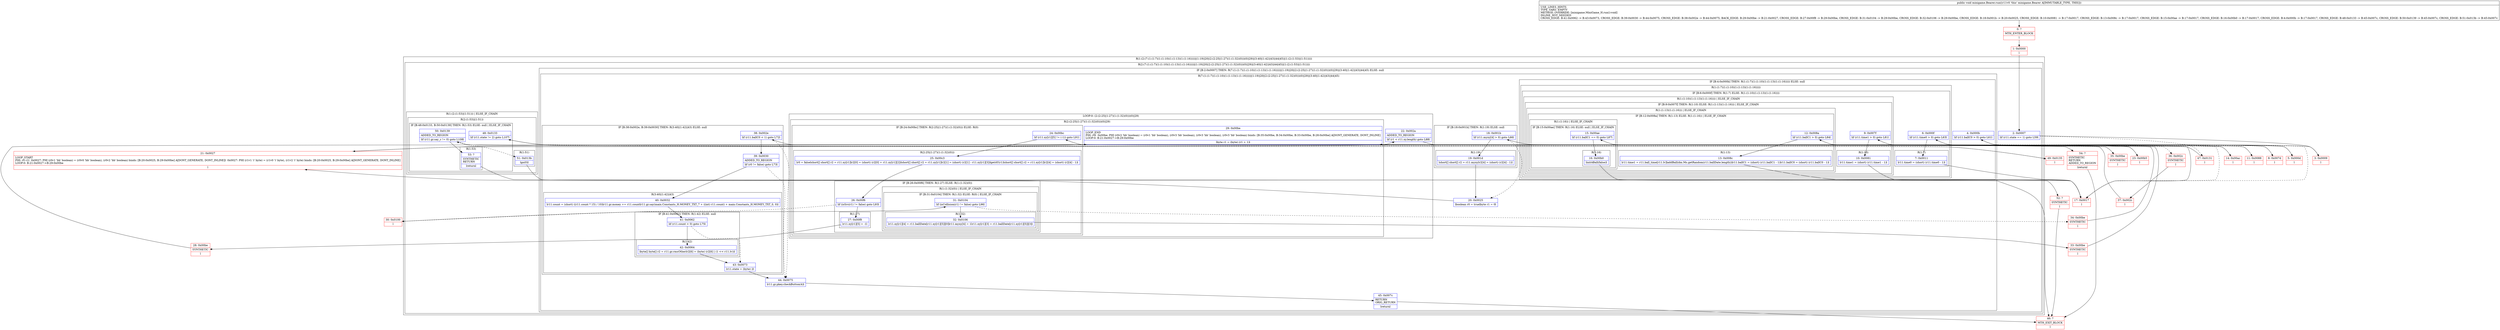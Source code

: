 digraph "CFG forminigame.Bearer.run()V" {
subgraph cluster_Region_1244561021 {
label = "R(1:(2:(7:(1:(1:7)(1:(1:10)(1:(1:13)(1:(1:16)))))|(1:19)|20|(2:(2:25|(1:27)(1:(1:32)(0)))(0)|29)|(3:40|(1:42)|43)|44|45)|(1:(2:(1:53)|(1:51)))))";
node [shape=record,color=blue];
subgraph cluster_Region_1752930168 {
label = "R(2:(7:(1:(1:7)(1:(1:10)(1:(1:13)(1:(1:16)))))|(1:19)|20|(2:(2:25|(1:27)(1:(1:32)(0)))(0)|29)|(3:40|(1:42)|43)|44|45)|(1:(2:(1:53)|(1:51))))";
node [shape=record,color=blue];
subgraph cluster_IfRegion_939971471 {
label = "IF [B:2:0x0007] THEN: R(7:(1:(1:7)(1:(1:10)(1:(1:13)(1:(1:16)))))|(1:19)|20|(2:(2:25|(1:27)(1:(1:32)(0)))(0)|29)|(3:40|(1:42)|43)|44|45) ELSE: null";
node [shape=record,color=blue];
Node_2 [shape=record,label="{2\:\ 0x0007|lif (r11.state == 1) goto L59l}"];
subgraph cluster_Region_1352118565 {
label = "R(7:(1:(1:7)(1:(1:10)(1:(1:13)(1:(1:16)))))|(1:19)|20|(2:(2:25|(1:27)(1:(1:32)(0)))(0)|29)|(3:40|(1:42)|43)|44|45)";
node [shape=record,color=blue];
subgraph cluster_IfRegion_427513307 {
label = "IF [B:4:0x000b] THEN: R(1:(1:7)(1:(1:10)(1:(1:13)(1:(1:16))))) ELSE: null";
node [shape=record,color=blue];
Node_4 [shape=record,label="{4\:\ 0x000b|lif (r11.ballC0 \> 0) goto L61l}"];
subgraph cluster_Region_538905887 {
label = "R(1:(1:7)(1:(1:10)(1:(1:13)(1:(1:16)))))";
node [shape=record,color=blue];
subgraph cluster_IfRegion_350985779 {
label = "IF [B:6:0x000f] THEN: R(1:7) ELSE: R(1:(1:10)(1:(1:13)(1:(1:16))))";
node [shape=record,color=blue];
Node_6 [shape=record,label="{6\:\ 0x000f|lif (r11.time0 \> 0) goto L63l}"];
subgraph cluster_Region_452963722 {
label = "R(1:7)";
node [shape=record,color=blue];
Node_7 [shape=record,label="{7\:\ 0x0011|lr11.time0 = (short) (r11.time0 \- 1)l}"];
}
subgraph cluster_Region_1500112515 {
label = "R(1:(1:10)(1:(1:13)(1:(1:16)))) | ELSE_IF_CHAIN\l";
node [shape=record,color=blue];
subgraph cluster_IfRegion_29785924 {
label = "IF [B:9:0x007f] THEN: R(1:10) ELSE: R(1:(1:13)(1:(1:16))) | ELSE_IF_CHAIN\l";
node [shape=record,color=blue];
Node_9 [shape=record,label="{9\:\ 0x007f|lif (r11.time1 \> 0) goto L81l}"];
subgraph cluster_Region_1234461513 {
label = "R(1:10)";
node [shape=record,color=blue];
Node_10 [shape=record,label="{10\:\ 0x0081|lr11.time1 = (short) (r11.time1 \- 1)l}"];
}
subgraph cluster_Region_778044428 {
label = "R(1:(1:13)(1:(1:16))) | ELSE_IF_CHAIN\l";
node [shape=record,color=blue];
subgraph cluster_IfRegion_950772413 {
label = "IF [B:12:0x008a] THEN: R(1:13) ELSE: R(1:(1:16)) | ELSE_IF_CHAIN\l";
node [shape=record,color=blue];
Node_12 [shape=record,label="{12\:\ 0x008a|lif (r11.ballC1 \> 0) goto L84l}"];
subgraph cluster_Region_178640563 {
label = "R(1:13)";
node [shape=record,color=blue];
Node_13 [shape=record,label="{13\:\ 0x008c|lr11.time1 = r11.ball_time[r11.lv]laddBall(dm.Ms.getRandom(r11.ballDate.length))lr11.ballC1 = (short) (r11.ballC1 \- 1)lr11.ballC0 = (short) (r11.ballC0 \- 1)l}"];
}
subgraph cluster_Region_1623286405 {
label = "R(1:(1:16)) | ELSE_IF_CHAIN\l";
node [shape=record,color=blue];
subgraph cluster_IfRegion_1320110837 {
label = "IF [B:15:0x00ae] THEN: R(1:16) ELSE: null | ELSE_IF_CHAIN\l";
node [shape=record,color=blue];
Node_15 [shape=record,label="{15\:\ 0x00ae|lif (r11.ballC1 == 0) goto L87l}"];
subgraph cluster_Region_737458135 {
label = "R(1:16)";
node [shape=record,color=blue];
Node_16 [shape=record,label="{16\:\ 0x00b0|linitABall(false)l}"];
}
}
}
}
}
}
}
}
}
}
subgraph cluster_IfRegion_255917140 {
label = "IF [B:18:0x001b] THEN: R(1:19) ELSE: null";
node [shape=record,color=blue];
Node_18 [shape=record,label="{18\:\ 0x001b|lif (r11.myxy[4] \> 0) goto L66l}"];
subgraph cluster_Region_1768772024 {
label = "R(1:19)";
node [shape=record,color=blue];
Node_19 [shape=record,label="{19\:\ 0x001d|lshort[] short[] r2 = r11.myxylr2[4] = (short) (r2[4] \- 1)l}"];
}
}
Node_20 [shape=record,label="{20\:\ 0x0025|lboolean r0 = truelbyte r1 = 0l}"];
subgraph cluster_LoopRegion_936539663 {
label = "LOOP:0: (2:(2:25|(1:27)(1:(1:32)(0)))(0)|29)";
node [shape=record,color=blue];
Node_22 [shape=record,label="{22\:\ 0x002a|ADDED_TO_REGION\l|lif (r1 \< r11.xy.length) goto L88l}"];
subgraph cluster_Region_1520564041 {
label = "R(2:(2:25|(1:27)(1:(1:32)(0)))(0)|29)";
node [shape=record,color=blue];
subgraph cluster_IfRegion_926350592 {
label = "IF [B:24:0x00bc] THEN: R(2:25|(1:27)(1:(1:32)(0))) ELSE: R(0)";
node [shape=record,color=blue];
Node_24 [shape=record,label="{24\:\ 0x00bc|lif (r11.xy[r1][5] != (\-1)) goto L91l}"];
subgraph cluster_Region_1134939110 {
label = "R(2:25|(1:27)(1:(1:32)(0)))";
node [shape=record,color=blue];
Node_25 [shape=record,label="{25\:\ 0x00c3|lr0 = falselshort[] short[] r2 = r11.xy[r1]lr2[0] = (short) (r2[0] + r11.xy[r1][2])lshort[] short[] r2 = r11.xy[r1]lr2[1] = (short) (r2[1] \- r11.xy[r1][3])lgetAY(r1)lshort[] short[] r2 = r11.xy[r1]lr2[4] = (short) (r2[4] \- 1)l}"];
subgraph cluster_IfRegion_260438514 {
label = "IF [B:26:0x00f6] THEN: R(1:27) ELSE: R(1:(1:32)(0))";
node [shape=record,color=blue];
Node_26 [shape=record,label="{26\:\ 0x00f6|lif (isSrc(r1) != false) goto L93l}"];
subgraph cluster_Region_725849091 {
label = "R(1:27)";
node [shape=record,color=blue];
Node_27 [shape=record,label="{27\:\ 0x00f8|lr11.xy[r1][5] = \-1l}"];
}
subgraph cluster_Region_1694392947 {
label = "R(1:(1:32)(0)) | ELSE_IF_CHAIN\l";
node [shape=record,color=blue];
subgraph cluster_IfRegion_2114790813 {
label = "IF [B:31:0x0104] THEN: R(1:32) ELSE: R(0) | ELSE_IF_CHAIN\l";
node [shape=record,color=blue];
Node_31 [shape=record,label="{31\:\ 0x0104|lif (isCollision(r1) != false) goto L96l}"];
subgraph cluster_Region_2119375265 {
label = "R(1:32)";
node [shape=record,color=blue];
Node_32 [shape=record,label="{32\:\ 0x0106|lr11.xy[r1][4] = r11.ballDate[r11.xy[r1][5]][0]lr11.myxy[4] = 1lr11.xy[r1][3] = r11.ballDate[r11.xy[r1][5]][3]l}"];
}
subgraph cluster_Region_1345484027 {
label = "R(0)";
node [shape=record,color=blue];
}
}
}
}
}
subgraph cluster_Region_1584806693 {
label = "R(0)";
node [shape=record,color=blue];
}
}
Node_29 [shape=record,label="{29\:\ 0x00be|LOOP_END\lPHI: r0l  0x00be: PHI (r0v2 'bb' boolean) = (r0v1 'bb' boolean), (r0v3 'bb' boolean), (r0v3 'bb' boolean), (r0v3 'bb' boolean) binds: [B:35:0x00be, B:34:0x00be, B:33:0x00be, B:28:0x00be] A[DONT_GENERATE, DONT_INLINE]\lLOOP:0: B:21:0x0027\-\>B:29:0x00be\l|lbyte r1 = (byte) (r1 + 1)l}"];
}
}
subgraph cluster_IfRegion_59203997 {
label = "IF [B:38:0x002e, B:39:0x0030] THEN: R(3:40|(1:42)|43) ELSE: null";
node [shape=record,color=blue];
Node_38 [shape=record,label="{38\:\ 0x002e|lif (r11.ballC0 \< 1) goto L72l}"];
Node_39 [shape=record,label="{39\:\ 0x0030|ADDED_TO_REGION\l|lif (r0 != false) goto L73l}"];
subgraph cluster_Region_1457311459 {
label = "R(3:40|(1:42)|43)";
node [shape=record,color=blue];
Node_40 [shape=record,label="{40\:\ 0x0032|lr11.count = (short) ((r11.count * 15) \/ 10)lr11.gr.money += r11.countlr11.gr.say(main.Constants_H.MONEY_TXT_7 + ((int) r11.count) + main.Constants_H.MONEY_TXT_0, 0)l}"];
subgraph cluster_IfRegion_1101452209 {
label = "IF [B:41:0x0062] THEN: R(1:42) ELSE: null";
node [shape=record,color=blue];
Node_41 [shape=record,label="{41\:\ 0x0062|lif (r11.count \> 0) goto L75l}"];
subgraph cluster_Region_1580807664 {
label = "R(1:42)";
node [shape=record,color=blue];
Node_42 [shape=record,label="{42\:\ 0x0064|lbyte[] byte[] r2 = r11.gr.rmsOtherlr2[6] = (byte) (r2[6] \| (1 \<\< r11.lv))l}"];
}
}
Node_43 [shape=record,label="{43\:\ 0x0073|lr11.state = (byte) 2l}"];
}
}
Node_44 [shape=record,label="{44\:\ 0x0075|lr11.gr.pkey.checkButton(4)l}"];
Node_45 [shape=record,label="{45\:\ 0x007c|RETURN\lORIG_RETURN\l|lreturnl}"];
}
}
subgraph cluster_Region_49345234 {
label = "R(1:(2:(1:53)|(1:51))) | ELSE_IF_CHAIN\l";
node [shape=record,color=blue];
subgraph cluster_Region_1840271034 {
label = "R(2:(1:53)|(1:51))";
node [shape=record,color=blue];
subgraph cluster_IfRegion_1571499577 {
label = "IF [B:48:0x0133, B:50:0x0139] THEN: R(1:53) ELSE: null | ELSE_IF_CHAIN\l";
node [shape=record,color=blue];
Node_48 [shape=record,label="{48\:\ 0x0133|lif (r11.state != 2) goto L107l}"];
Node_50 [shape=record,label="{50\:\ 0x0139|ADDED_TO_REGION\l|lif (r11.gr.say_c != 0) goto L108l}"];
subgraph cluster_Region_711411046 {
label = "R(1:53)";
node [shape=record,color=blue];
Node_53 [shape=record,label="{53\:\ ?|SYNTHETIC\lRETURN\l|lreturnl}"];
}
}
subgraph cluster_Region_797201562 {
label = "R(1:51)";
node [shape=record,color=blue];
Node_51 [shape=record,label="{51\:\ 0x013b|lgo(0)l}"];
}
}
}
}
}
Node_0 [shape=record,color=red,label="{0\:\ ?|MTH_ENTER_BLOCK\l|l}"];
Node_1 [shape=record,color=red,label="{1\:\ 0x0000|l}"];
Node_3 [shape=record,color=red,label="{3\:\ 0x0009|l}"];
Node_5 [shape=record,color=red,label="{5\:\ 0x000d|l}"];
Node_8 [shape=record,color=red,label="{8\:\ 0x007d|l}"];
Node_11 [shape=record,color=red,label="{11\:\ 0x0088|l}"];
Node_14 [shape=record,color=red,label="{14\:\ 0x00ac|l}"];
Node_17 [shape=record,color=red,label="{17\:\ 0x0017|l}"];
Node_21 [shape=record,color=red,label="{21\:\ 0x0027|LOOP_START\lPHI: r0 r1l  0x0027: PHI (r0v1 'bb' boolean) = (r0v0 'bb' boolean), (r0v2 'bb' boolean) binds: [B:20:0x0025, B:29:0x00be] A[DONT_GENERATE, DONT_INLINE]l  0x0027: PHI (r1v1 'i' byte) = (r1v0 'i' byte), (r1v2 'i' byte) binds: [B:20:0x0025, B:29:0x00be] A[DONT_GENERATE, DONT_INLINE]\lLOOP:0: B:21:0x0027\-\>B:29:0x00be\l|l}"];
Node_23 [shape=record,color=red,label="{23\:\ 0x00b5|l}"];
Node_28 [shape=record,color=red,label="{28\:\ 0x00be|SYNTHETIC\l|l}"];
Node_30 [shape=record,color=red,label="{30\:\ 0x0100|l}"];
Node_33 [shape=record,color=red,label="{33\:\ 0x00be|SYNTHETIC\l|l}"];
Node_34 [shape=record,color=red,label="{34\:\ 0x00be|SYNTHETIC\l|l}"];
Node_35 [shape=record,color=red,label="{35\:\ 0x00be|SYNTHETIC\l|l}"];
Node_36 [shape=record,color=red,label="{36\:\ 0x002c|SYNTHETIC\l|l}"];
Node_37 [shape=record,color=red,label="{37\:\ 0x002c|l}"];
Node_46 [shape=record,color=red,label="{46\:\ ?|MTH_EXIT_BLOCK\l|l}"];
Node_47 [shape=record,color=red,label="{47\:\ 0x0131|l}"];
Node_49 [shape=record,color=red,label="{49\:\ 0x0135|l}"];
Node_52 [shape=record,color=red,label="{52\:\ ?|SYNTHETIC\l|l}"];
Node_54 [shape=record,color=red,label="{54\:\ ?|SYNTHETIC\lRETURN\lADDED_TO_REGION\l|lreturnl}"];
MethodNode[shape=record,label="{public void minigame.Bearer.run((r11v0 'this' minigame.Bearer A[IMMUTABLE_TYPE, THIS]))  | USE_LINES_HINTS\lTYPE_VARS: EMPTY\lMETHOD_OVERRIDE: [minigame.MiniGame_H.run():void]\lINLINE_NOT_NEEDED\lCROSS_EDGE: B:41:0x0062 \-\> B:43:0x0073, CROSS_EDGE: B:39:0x0030 \-\> B:44:0x0075, CROSS_EDGE: B:38:0x002e \-\> B:44:0x0075, BACK_EDGE: B:29:0x00be \-\> B:21:0x0027, CROSS_EDGE: B:27:0x00f8 \-\> B:29:0x00be, CROSS_EDGE: B:31:0x0104 \-\> B:29:0x00be, CROSS_EDGE: B:32:0x0106 \-\> B:29:0x00be, CROSS_EDGE: B:18:0x001b \-\> B:20:0x0025, CROSS_EDGE: B:10:0x0081 \-\> B:17:0x0017, CROSS_EDGE: B:13:0x008c \-\> B:17:0x0017, CROSS_EDGE: B:15:0x00ae \-\> B:17:0x0017, CROSS_EDGE: B:16:0x00b0 \-\> B:17:0x0017, CROSS_EDGE: B:4:0x000b \-\> B:17:0x0017, CROSS_EDGE: B:48:0x0133 \-\> B:45:0x007c, CROSS_EDGE: B:50:0x0139 \-\> B:45:0x007c, CROSS_EDGE: B:51:0x013b \-\> B:45:0x007c\l}"];
MethodNode -> Node_0;
Node_2 -> Node_3;
Node_2 -> Node_47[style=dashed];
Node_4 -> Node_5;
Node_4 -> Node_17[style=dashed];
Node_6 -> Node_7;
Node_6 -> Node_8[style=dashed];
Node_7 -> Node_17;
Node_9 -> Node_10;
Node_9 -> Node_11[style=dashed];
Node_10 -> Node_17;
Node_12 -> Node_13;
Node_12 -> Node_14[style=dashed];
Node_13 -> Node_17;
Node_15 -> Node_17[style=dashed];
Node_15 -> Node_16;
Node_16 -> Node_17;
Node_18 -> Node_19;
Node_18 -> Node_20[style=dashed];
Node_19 -> Node_20;
Node_20 -> Node_21;
Node_22 -> Node_23;
Node_22 -> Node_36[style=dashed];
Node_24 -> Node_25;
Node_24 -> Node_35[style=dashed];
Node_25 -> Node_26;
Node_26 -> Node_27;
Node_26 -> Node_30[style=dashed];
Node_27 -> Node_28;
Node_31 -> Node_32;
Node_31 -> Node_34[style=dashed];
Node_32 -> Node_33;
Node_29 -> Node_21;
Node_38 -> Node_39;
Node_38 -> Node_44[style=dashed];
Node_39 -> Node_40;
Node_39 -> Node_44[style=dashed];
Node_40 -> Node_41;
Node_41 -> Node_42;
Node_41 -> Node_43[style=dashed];
Node_42 -> Node_43;
Node_43 -> Node_44;
Node_44 -> Node_45;
Node_45 -> Node_46;
Node_48 -> Node_49[style=dashed];
Node_48 -> Node_54;
Node_50 -> Node_51[style=dashed];
Node_50 -> Node_53;
Node_53 -> Node_46;
Node_51 -> Node_52;
Node_0 -> Node_1;
Node_1 -> Node_2;
Node_3 -> Node_4;
Node_5 -> Node_6;
Node_8 -> Node_9;
Node_11 -> Node_12;
Node_14 -> Node_15;
Node_17 -> Node_18;
Node_21 -> Node_22;
Node_23 -> Node_24;
Node_28 -> Node_29;
Node_30 -> Node_31;
Node_33 -> Node_29;
Node_34 -> Node_29;
Node_35 -> Node_29;
Node_36 -> Node_37;
Node_37 -> Node_38;
Node_47 -> Node_48;
Node_49 -> Node_50;
Node_52 -> Node_46;
Node_54 -> Node_46;
}

